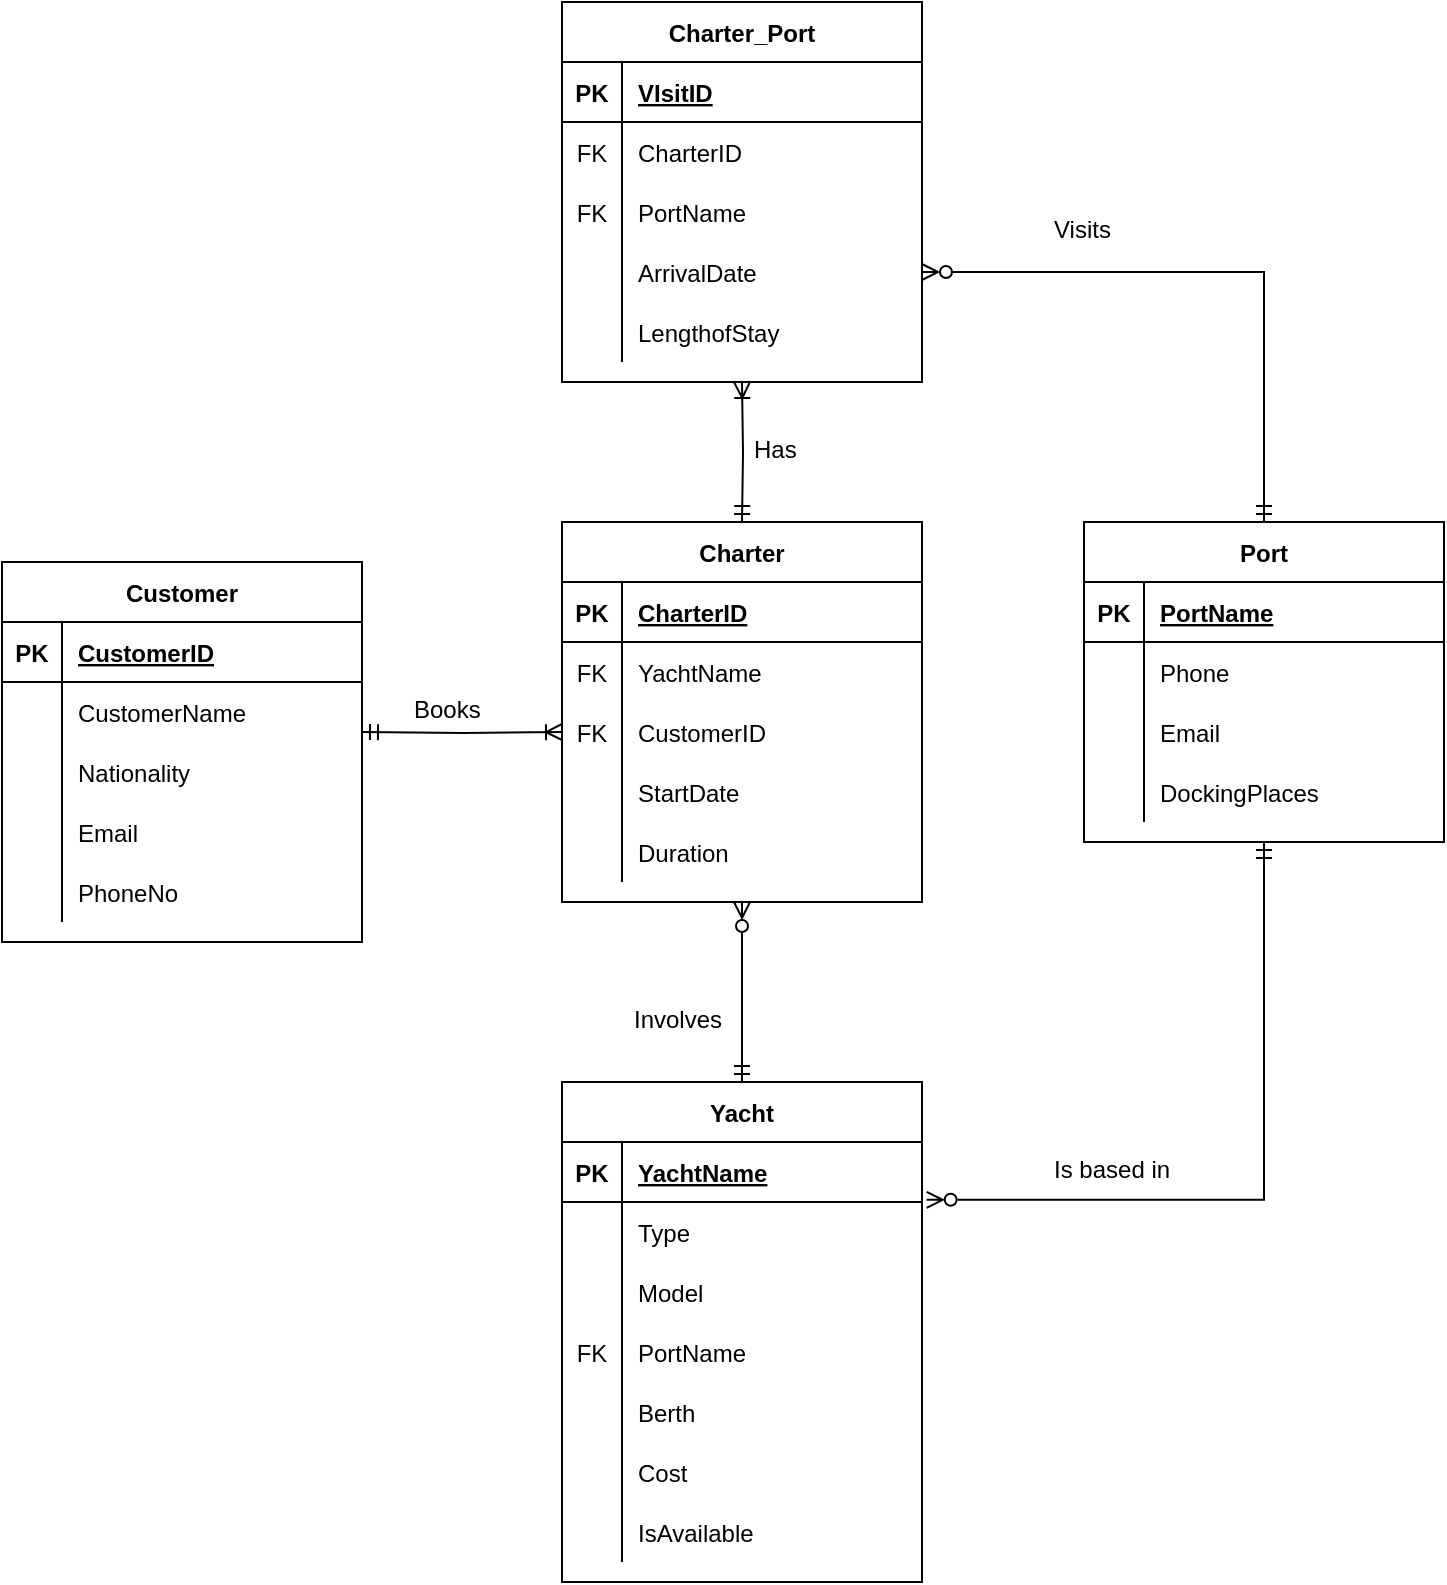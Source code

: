 <mxfile version="20.1.1" type="device"><diagram id="R2lEEEUBdFMjLlhIrx00" name="Page-1"><mxGraphModel dx="607" dy="887" grid="1" gridSize="10" guides="1" tooltips="1" connect="1" arrows="1" fold="1" page="1" pageScale="1" pageWidth="850" pageHeight="1100" math="0" shadow="0" extFonts="Permanent Marker^https://fonts.googleapis.com/css?family=Permanent+Marker"><root><mxCell id="0"/><mxCell id="1" parent="0"/><mxCell id="4pHswHlNtookHSxeTTt--39" value="" style="rounded=0;orthogonalLoop=1;jettySize=auto;html=1;endArrow=ERoneToMany;endFill=0;startArrow=ERmandOne;startFill=0;edgeStyle=orthogonalEdgeStyle;entryX=0;entryY=0.5;entryDx=0;entryDy=0;" parent="1" target="9lz9AKLiQWCi4l3OqreQ-1" edge="1"><mxGeometry relative="1" as="geometry"><mxPoint x="220" y="405" as="sourcePoint"/></mxGeometry></mxCell><mxCell id="4pHswHlNtookHSxeTTt--5" value="Customer" style="shape=table;startSize=30;container=1;collapsible=1;childLayout=tableLayout;fixedRows=1;rowLines=0;fontStyle=1;align=center;resizeLast=1;" parent="1" vertex="1"><mxGeometry x="40" y="320" width="180" height="190" as="geometry"/></mxCell><mxCell id="4pHswHlNtookHSxeTTt--6" value="" style="shape=tableRow;horizontal=0;startSize=0;swimlaneHead=0;swimlaneBody=0;fillColor=none;collapsible=0;dropTarget=0;points=[[0,0.5],[1,0.5]];portConstraint=eastwest;top=0;left=0;right=0;bottom=1;" parent="4pHswHlNtookHSxeTTt--5" vertex="1"><mxGeometry y="30" width="180" height="30" as="geometry"/></mxCell><mxCell id="4pHswHlNtookHSxeTTt--7" value="PK" style="shape=partialRectangle;connectable=0;fillColor=none;top=0;left=0;bottom=0;right=0;fontStyle=1;overflow=hidden;" parent="4pHswHlNtookHSxeTTt--6" vertex="1"><mxGeometry width="30" height="30" as="geometry"><mxRectangle width="30" height="30" as="alternateBounds"/></mxGeometry></mxCell><mxCell id="4pHswHlNtookHSxeTTt--8" value="CustomerID" style="shape=partialRectangle;connectable=0;fillColor=none;top=0;left=0;bottom=0;right=0;align=left;spacingLeft=6;fontStyle=5;overflow=hidden;" parent="4pHswHlNtookHSxeTTt--6" vertex="1"><mxGeometry x="30" width="150" height="30" as="geometry"><mxRectangle width="150" height="30" as="alternateBounds"/></mxGeometry></mxCell><mxCell id="4pHswHlNtookHSxeTTt--9" value="" style="shape=tableRow;horizontal=0;startSize=0;swimlaneHead=0;swimlaneBody=0;fillColor=none;collapsible=0;dropTarget=0;points=[[0,0.5],[1,0.5]];portConstraint=eastwest;top=0;left=0;right=0;bottom=0;" parent="4pHswHlNtookHSxeTTt--5" vertex="1"><mxGeometry y="60" width="180" height="30" as="geometry"/></mxCell><mxCell id="4pHswHlNtookHSxeTTt--10" value="" style="shape=partialRectangle;connectable=0;fillColor=none;top=0;left=0;bottom=0;right=0;editable=1;overflow=hidden;" parent="4pHswHlNtookHSxeTTt--9" vertex="1"><mxGeometry width="30" height="30" as="geometry"><mxRectangle width="30" height="30" as="alternateBounds"/></mxGeometry></mxCell><mxCell id="4pHswHlNtookHSxeTTt--11" value="CustomerName" style="shape=partialRectangle;connectable=0;fillColor=none;top=0;left=0;bottom=0;right=0;align=left;spacingLeft=6;overflow=hidden;" parent="4pHswHlNtookHSxeTTt--9" vertex="1"><mxGeometry x="30" width="150" height="30" as="geometry"><mxRectangle width="150" height="30" as="alternateBounds"/></mxGeometry></mxCell><mxCell id="4pHswHlNtookHSxeTTt--12" value="" style="shape=tableRow;horizontal=0;startSize=0;swimlaneHead=0;swimlaneBody=0;fillColor=none;collapsible=0;dropTarget=0;points=[[0,0.5],[1,0.5]];portConstraint=eastwest;top=0;left=0;right=0;bottom=0;" parent="4pHswHlNtookHSxeTTt--5" vertex="1"><mxGeometry y="90" width="180" height="30" as="geometry"/></mxCell><mxCell id="4pHswHlNtookHSxeTTt--13" value="" style="shape=partialRectangle;connectable=0;fillColor=none;top=0;left=0;bottom=0;right=0;editable=1;overflow=hidden;" parent="4pHswHlNtookHSxeTTt--12" vertex="1"><mxGeometry width="30" height="30" as="geometry"><mxRectangle width="30" height="30" as="alternateBounds"/></mxGeometry></mxCell><mxCell id="4pHswHlNtookHSxeTTt--14" value="Nationality" style="shape=partialRectangle;connectable=0;fillColor=none;top=0;left=0;bottom=0;right=0;align=left;spacingLeft=6;overflow=hidden;" parent="4pHswHlNtookHSxeTTt--12" vertex="1"><mxGeometry x="30" width="150" height="30" as="geometry"><mxRectangle width="150" height="30" as="alternateBounds"/></mxGeometry></mxCell><mxCell id="4pHswHlNtookHSxeTTt--15" value="" style="shape=tableRow;horizontal=0;startSize=0;swimlaneHead=0;swimlaneBody=0;fillColor=none;collapsible=0;dropTarget=0;points=[[0,0.5],[1,0.5]];portConstraint=eastwest;top=0;left=0;right=0;bottom=0;" parent="4pHswHlNtookHSxeTTt--5" vertex="1"><mxGeometry y="120" width="180" height="30" as="geometry"/></mxCell><mxCell id="4pHswHlNtookHSxeTTt--16" value="" style="shape=partialRectangle;connectable=0;fillColor=none;top=0;left=0;bottom=0;right=0;editable=1;overflow=hidden;" parent="4pHswHlNtookHSxeTTt--15" vertex="1"><mxGeometry width="30" height="30" as="geometry"><mxRectangle width="30" height="30" as="alternateBounds"/></mxGeometry></mxCell><mxCell id="4pHswHlNtookHSxeTTt--17" value="Email" style="shape=partialRectangle;connectable=0;fillColor=none;top=0;left=0;bottom=0;right=0;align=left;spacingLeft=6;overflow=hidden;" parent="4pHswHlNtookHSxeTTt--15" vertex="1"><mxGeometry x="30" width="150" height="30" as="geometry"><mxRectangle width="150" height="30" as="alternateBounds"/></mxGeometry></mxCell><mxCell id="4pHswHlNtookHSxeTTt--18" value="" style="shape=tableRow;horizontal=0;startSize=0;swimlaneHead=0;swimlaneBody=0;fillColor=none;collapsible=0;dropTarget=0;points=[[0,0.5],[1,0.5]];portConstraint=eastwest;top=0;left=0;right=0;bottom=0;" parent="4pHswHlNtookHSxeTTt--5" vertex="1"><mxGeometry y="150" width="180" height="30" as="geometry"/></mxCell><mxCell id="4pHswHlNtookHSxeTTt--19" value="" style="shape=partialRectangle;connectable=0;fillColor=none;top=0;left=0;bottom=0;right=0;editable=1;overflow=hidden;" parent="4pHswHlNtookHSxeTTt--18" vertex="1"><mxGeometry width="30" height="30" as="geometry"><mxRectangle width="30" height="30" as="alternateBounds"/></mxGeometry></mxCell><mxCell id="4pHswHlNtookHSxeTTt--20" value="PhoneNo" style="shape=partialRectangle;connectable=0;fillColor=none;top=0;left=0;bottom=0;right=0;align=left;spacingLeft=6;overflow=hidden;" parent="4pHswHlNtookHSxeTTt--18" vertex="1"><mxGeometry x="30" width="150" height="30" as="geometry"><mxRectangle width="150" height="30" as="alternateBounds"/></mxGeometry></mxCell><mxCell id="4pHswHlNtookHSxeTTt--94" value="" style="edgeStyle=orthogonalEdgeStyle;rounded=0;orthogonalLoop=1;jettySize=auto;html=1;startArrow=ERzeroToMany;startFill=0;endArrow=ERmandOne;endFill=0;" parent="1" source="4pHswHlNtookHSxeTTt--23" target="4pHswHlNtookHSxeTTt--78" edge="1"><mxGeometry relative="1" as="geometry"/></mxCell><mxCell id="4pHswHlNtookHSxeTTt--23" value="Charter" style="shape=table;startSize=30;container=1;collapsible=1;childLayout=tableLayout;fixedRows=1;rowLines=0;fontStyle=1;align=center;resizeLast=1;" parent="1" vertex="1"><mxGeometry x="320" y="300" width="180" height="190" as="geometry"/></mxCell><mxCell id="4pHswHlNtookHSxeTTt--24" value="" style="shape=tableRow;horizontal=0;startSize=0;swimlaneHead=0;swimlaneBody=0;fillColor=none;collapsible=0;dropTarget=0;points=[[0,0.5],[1,0.5]];portConstraint=eastwest;top=0;left=0;right=0;bottom=1;" parent="4pHswHlNtookHSxeTTt--23" vertex="1"><mxGeometry y="30" width="180" height="30" as="geometry"/></mxCell><mxCell id="4pHswHlNtookHSxeTTt--25" value="PK" style="shape=partialRectangle;connectable=0;fillColor=none;top=0;left=0;bottom=0;right=0;fontStyle=1;overflow=hidden;" parent="4pHswHlNtookHSxeTTt--24" vertex="1"><mxGeometry width="30" height="30" as="geometry"><mxRectangle width="30" height="30" as="alternateBounds"/></mxGeometry></mxCell><mxCell id="4pHswHlNtookHSxeTTt--26" value="CharterID" style="shape=partialRectangle;connectable=0;fillColor=none;top=0;left=0;bottom=0;right=0;align=left;spacingLeft=6;fontStyle=5;overflow=hidden;" parent="4pHswHlNtookHSxeTTt--24" vertex="1"><mxGeometry x="30" width="150" height="30" as="geometry"><mxRectangle width="150" height="30" as="alternateBounds"/></mxGeometry></mxCell><mxCell id="4pHswHlNtookHSxeTTt--27" value="" style="shape=tableRow;horizontal=0;startSize=0;swimlaneHead=0;swimlaneBody=0;fillColor=none;collapsible=0;dropTarget=0;points=[[0,0.5],[1,0.5]];portConstraint=eastwest;top=0;left=0;right=0;bottom=0;" parent="4pHswHlNtookHSxeTTt--23" vertex="1"><mxGeometry y="60" width="180" height="30" as="geometry"/></mxCell><mxCell id="4pHswHlNtookHSxeTTt--28" value="FK" style="shape=partialRectangle;connectable=0;fillColor=none;top=0;left=0;bottom=0;right=0;editable=1;overflow=hidden;" parent="4pHswHlNtookHSxeTTt--27" vertex="1"><mxGeometry width="30" height="30" as="geometry"><mxRectangle width="30" height="30" as="alternateBounds"/></mxGeometry></mxCell><mxCell id="4pHswHlNtookHSxeTTt--29" value="YachtName" style="shape=partialRectangle;connectable=0;fillColor=none;top=0;left=0;bottom=0;right=0;align=left;spacingLeft=6;overflow=hidden;" parent="4pHswHlNtookHSxeTTt--27" vertex="1"><mxGeometry x="30" width="150" height="30" as="geometry"><mxRectangle width="150" height="30" as="alternateBounds"/></mxGeometry></mxCell><mxCell id="9lz9AKLiQWCi4l3OqreQ-1" value="" style="shape=tableRow;horizontal=0;startSize=0;swimlaneHead=0;swimlaneBody=0;fillColor=none;collapsible=0;dropTarget=0;points=[[0,0.5],[1,0.5]];portConstraint=eastwest;top=0;left=0;right=0;bottom=0;" parent="4pHswHlNtookHSxeTTt--23" vertex="1"><mxGeometry y="90" width="180" height="30" as="geometry"/></mxCell><mxCell id="9lz9AKLiQWCi4l3OqreQ-2" value="FK" style="shape=partialRectangle;connectable=0;fillColor=none;top=0;left=0;bottom=0;right=0;editable=1;overflow=hidden;" parent="9lz9AKLiQWCi4l3OqreQ-1" vertex="1"><mxGeometry width="30" height="30" as="geometry"><mxRectangle width="30" height="30" as="alternateBounds"/></mxGeometry></mxCell><mxCell id="9lz9AKLiQWCi4l3OqreQ-3" value="CustomerID" style="shape=partialRectangle;connectable=0;fillColor=none;top=0;left=0;bottom=0;right=0;align=left;spacingLeft=6;overflow=hidden;" parent="9lz9AKLiQWCi4l3OqreQ-1" vertex="1"><mxGeometry x="30" width="150" height="30" as="geometry"><mxRectangle width="150" height="30" as="alternateBounds"/></mxGeometry></mxCell><mxCell id="4pHswHlNtookHSxeTTt--36" value="" style="shape=tableRow;horizontal=0;startSize=0;swimlaneHead=0;swimlaneBody=0;fillColor=none;collapsible=0;dropTarget=0;points=[[0,0.5],[1,0.5]];portConstraint=eastwest;top=0;left=0;right=0;bottom=0;" parent="4pHswHlNtookHSxeTTt--23" vertex="1"><mxGeometry y="120" width="180" height="30" as="geometry"/></mxCell><mxCell id="4pHswHlNtookHSxeTTt--37" value="" style="shape=partialRectangle;connectable=0;fillColor=none;top=0;left=0;bottom=0;right=0;editable=1;overflow=hidden;" parent="4pHswHlNtookHSxeTTt--36" vertex="1"><mxGeometry width="30" height="30" as="geometry"><mxRectangle width="30" height="30" as="alternateBounds"/></mxGeometry></mxCell><mxCell id="4pHswHlNtookHSxeTTt--38" value="StartDate" style="shape=partialRectangle;connectable=0;fillColor=none;top=0;left=0;bottom=0;right=0;align=left;spacingLeft=6;overflow=hidden;" parent="4pHswHlNtookHSxeTTt--36" vertex="1"><mxGeometry x="30" width="150" height="30" as="geometry"><mxRectangle width="150" height="30" as="alternateBounds"/></mxGeometry></mxCell><mxCell id="4pHswHlNtookHSxeTTt--125" value="" style="shape=tableRow;horizontal=0;startSize=0;swimlaneHead=0;swimlaneBody=0;fillColor=none;collapsible=0;dropTarget=0;points=[[0,0.5],[1,0.5]];portConstraint=eastwest;top=0;left=0;right=0;bottom=0;" parent="4pHswHlNtookHSxeTTt--23" vertex="1"><mxGeometry y="150" width="180" height="30" as="geometry"/></mxCell><mxCell id="4pHswHlNtookHSxeTTt--126" value="" style="shape=partialRectangle;connectable=0;fillColor=none;top=0;left=0;bottom=0;right=0;editable=1;overflow=hidden;" parent="4pHswHlNtookHSxeTTt--125" vertex="1"><mxGeometry width="30" height="30" as="geometry"><mxRectangle width="30" height="30" as="alternateBounds"/></mxGeometry></mxCell><mxCell id="4pHswHlNtookHSxeTTt--127" value="Duration" style="shape=partialRectangle;connectable=0;fillColor=none;top=0;left=0;bottom=0;right=0;align=left;spacingLeft=6;overflow=hidden;" parent="4pHswHlNtookHSxeTTt--125" vertex="1"><mxGeometry x="30" width="150" height="30" as="geometry"><mxRectangle width="150" height="30" as="alternateBounds"/></mxGeometry></mxCell><mxCell id="4pHswHlNtookHSxeTTt--49" value="Books" style="text;strokeColor=none;fillColor=none;spacingLeft=4;spacingRight=4;overflow=hidden;rotatable=0;points=[[0,0.5],[1,0.5]];portConstraint=eastwest;fontSize=12;" parent="1" vertex="1"><mxGeometry x="240" y="380" width="50" height="30" as="geometry"/></mxCell><mxCell id="4pHswHlNtookHSxeTTt--78" value="Yacht" style="shape=table;startSize=30;container=1;collapsible=1;childLayout=tableLayout;fixedRows=1;rowLines=0;fontStyle=1;align=center;resizeLast=1;" parent="1" vertex="1"><mxGeometry x="320" y="580" width="180" height="250" as="geometry"/></mxCell><mxCell id="4pHswHlNtookHSxeTTt--79" value="" style="shape=tableRow;horizontal=0;startSize=0;swimlaneHead=0;swimlaneBody=0;fillColor=none;collapsible=0;dropTarget=0;points=[[0,0.5],[1,0.5]];portConstraint=eastwest;top=0;left=0;right=0;bottom=1;" parent="4pHswHlNtookHSxeTTt--78" vertex="1"><mxGeometry y="30" width="180" height="30" as="geometry"/></mxCell><mxCell id="4pHswHlNtookHSxeTTt--80" value="PK" style="shape=partialRectangle;connectable=0;fillColor=none;top=0;left=0;bottom=0;right=0;fontStyle=1;overflow=hidden;" parent="4pHswHlNtookHSxeTTt--79" vertex="1"><mxGeometry width="30" height="30" as="geometry"><mxRectangle width="30" height="30" as="alternateBounds"/></mxGeometry></mxCell><mxCell id="4pHswHlNtookHSxeTTt--81" value="YachtName" style="shape=partialRectangle;connectable=0;fillColor=none;top=0;left=0;bottom=0;right=0;align=left;spacingLeft=6;fontStyle=5;overflow=hidden;" parent="4pHswHlNtookHSxeTTt--79" vertex="1"><mxGeometry x="30" width="150" height="30" as="geometry"><mxRectangle width="150" height="30" as="alternateBounds"/></mxGeometry></mxCell><mxCell id="4pHswHlNtookHSxeTTt--85" value="" style="shape=tableRow;horizontal=0;startSize=0;swimlaneHead=0;swimlaneBody=0;fillColor=none;collapsible=0;dropTarget=0;points=[[0,0.5],[1,0.5]];portConstraint=eastwest;top=0;left=0;right=0;bottom=0;" parent="4pHswHlNtookHSxeTTt--78" vertex="1"><mxGeometry y="60" width="180" height="30" as="geometry"/></mxCell><mxCell id="4pHswHlNtookHSxeTTt--86" value="" style="shape=partialRectangle;connectable=0;fillColor=none;top=0;left=0;bottom=0;right=0;editable=1;overflow=hidden;" parent="4pHswHlNtookHSxeTTt--85" vertex="1"><mxGeometry width="30" height="30" as="geometry"><mxRectangle width="30" height="30" as="alternateBounds"/></mxGeometry></mxCell><mxCell id="4pHswHlNtookHSxeTTt--87" value="Type" style="shape=partialRectangle;connectable=0;fillColor=none;top=0;left=0;bottom=0;right=0;align=left;spacingLeft=6;overflow=hidden;" parent="4pHswHlNtookHSxeTTt--85" vertex="1"><mxGeometry x="30" width="150" height="30" as="geometry"><mxRectangle width="150" height="30" as="alternateBounds"/></mxGeometry></mxCell><mxCell id="4pHswHlNtookHSxeTTt--88" value="" style="shape=tableRow;horizontal=0;startSize=0;swimlaneHead=0;swimlaneBody=0;fillColor=none;collapsible=0;dropTarget=0;points=[[0,0.5],[1,0.5]];portConstraint=eastwest;top=0;left=0;right=0;bottom=0;" parent="4pHswHlNtookHSxeTTt--78" vertex="1"><mxGeometry y="90" width="180" height="30" as="geometry"/></mxCell><mxCell id="4pHswHlNtookHSxeTTt--89" value="" style="shape=partialRectangle;connectable=0;fillColor=none;top=0;left=0;bottom=0;right=0;editable=1;overflow=hidden;" parent="4pHswHlNtookHSxeTTt--88" vertex="1"><mxGeometry width="30" height="30" as="geometry"><mxRectangle width="30" height="30" as="alternateBounds"/></mxGeometry></mxCell><mxCell id="4pHswHlNtookHSxeTTt--90" value="Model" style="shape=partialRectangle;connectable=0;fillColor=none;top=0;left=0;bottom=0;right=0;align=left;spacingLeft=6;overflow=hidden;" parent="4pHswHlNtookHSxeTTt--88" vertex="1"><mxGeometry x="30" width="150" height="30" as="geometry"><mxRectangle width="150" height="30" as="alternateBounds"/></mxGeometry></mxCell><mxCell id="4pHswHlNtookHSxeTTt--91" value="" style="shape=tableRow;horizontal=0;startSize=0;swimlaneHead=0;swimlaneBody=0;fillColor=none;collapsible=0;dropTarget=0;points=[[0,0.5],[1,0.5]];portConstraint=eastwest;top=0;left=0;right=0;bottom=0;" parent="4pHswHlNtookHSxeTTt--78" vertex="1"><mxGeometry y="120" width="180" height="30" as="geometry"/></mxCell><mxCell id="4pHswHlNtookHSxeTTt--92" value="FK" style="shape=partialRectangle;connectable=0;fillColor=none;top=0;left=0;bottom=0;right=0;editable=1;overflow=hidden;" parent="4pHswHlNtookHSxeTTt--91" vertex="1"><mxGeometry width="30" height="30" as="geometry"><mxRectangle width="30" height="30" as="alternateBounds"/></mxGeometry></mxCell><mxCell id="4pHswHlNtookHSxeTTt--93" value="PortName" style="shape=partialRectangle;connectable=0;fillColor=none;top=0;left=0;bottom=0;right=0;align=left;spacingLeft=6;overflow=hidden;" parent="4pHswHlNtookHSxeTTt--91" vertex="1"><mxGeometry x="30" width="150" height="30" as="geometry"><mxRectangle width="150" height="30" as="alternateBounds"/></mxGeometry></mxCell><mxCell id="4pHswHlNtookHSxeTTt--119" value="" style="shape=tableRow;horizontal=0;startSize=0;swimlaneHead=0;swimlaneBody=0;fillColor=none;collapsible=0;dropTarget=0;points=[[0,0.5],[1,0.5]];portConstraint=eastwest;top=0;left=0;right=0;bottom=0;" parent="4pHswHlNtookHSxeTTt--78" vertex="1"><mxGeometry y="150" width="180" height="30" as="geometry"/></mxCell><mxCell id="4pHswHlNtookHSxeTTt--120" value="" style="shape=partialRectangle;connectable=0;fillColor=none;top=0;left=0;bottom=0;right=0;editable=1;overflow=hidden;" parent="4pHswHlNtookHSxeTTt--119" vertex="1"><mxGeometry width="30" height="30" as="geometry"><mxRectangle width="30" height="30" as="alternateBounds"/></mxGeometry></mxCell><mxCell id="4pHswHlNtookHSxeTTt--121" value="Berth" style="shape=partialRectangle;connectable=0;fillColor=none;top=0;left=0;bottom=0;right=0;align=left;spacingLeft=6;overflow=hidden;" parent="4pHswHlNtookHSxeTTt--119" vertex="1"><mxGeometry x="30" width="150" height="30" as="geometry"><mxRectangle width="150" height="30" as="alternateBounds"/></mxGeometry></mxCell><mxCell id="4pHswHlNtookHSxeTTt--122" value="" style="shape=tableRow;horizontal=0;startSize=0;swimlaneHead=0;swimlaneBody=0;fillColor=none;collapsible=0;dropTarget=0;points=[[0,0.5],[1,0.5]];portConstraint=eastwest;top=0;left=0;right=0;bottom=0;" parent="4pHswHlNtookHSxeTTt--78" vertex="1"><mxGeometry y="180" width="180" height="30" as="geometry"/></mxCell><mxCell id="4pHswHlNtookHSxeTTt--123" value="" style="shape=partialRectangle;connectable=0;fillColor=none;top=0;left=0;bottom=0;right=0;editable=1;overflow=hidden;" parent="4pHswHlNtookHSxeTTt--122" vertex="1"><mxGeometry width="30" height="30" as="geometry"><mxRectangle width="30" height="30" as="alternateBounds"/></mxGeometry></mxCell><mxCell id="4pHswHlNtookHSxeTTt--124" value="Cost" style="shape=partialRectangle;connectable=0;fillColor=none;top=0;left=0;bottom=0;right=0;align=left;spacingLeft=6;overflow=hidden;" parent="4pHswHlNtookHSxeTTt--122" vertex="1"><mxGeometry x="30" width="150" height="30" as="geometry"><mxRectangle width="150" height="30" as="alternateBounds"/></mxGeometry></mxCell><mxCell id="NrNBYjTMzkd460kWbxi_-32" value="" style="shape=tableRow;horizontal=0;startSize=0;swimlaneHead=0;swimlaneBody=0;fillColor=none;collapsible=0;dropTarget=0;points=[[0,0.5],[1,0.5]];portConstraint=eastwest;top=0;left=0;right=0;bottom=0;" parent="4pHswHlNtookHSxeTTt--78" vertex="1"><mxGeometry y="210" width="180" height="30" as="geometry"/></mxCell><mxCell id="NrNBYjTMzkd460kWbxi_-33" value="" style="shape=partialRectangle;connectable=0;fillColor=none;top=0;left=0;bottom=0;right=0;editable=1;overflow=hidden;" parent="NrNBYjTMzkd460kWbxi_-32" vertex="1"><mxGeometry width="30" height="30" as="geometry"><mxRectangle width="30" height="30" as="alternateBounds"/></mxGeometry></mxCell><mxCell id="NrNBYjTMzkd460kWbxi_-34" value="IsAvailable" style="shape=partialRectangle;connectable=0;fillColor=none;top=0;left=0;bottom=0;right=0;align=left;spacingLeft=6;overflow=hidden;" parent="NrNBYjTMzkd460kWbxi_-32" vertex="1"><mxGeometry x="30" width="150" height="30" as="geometry"><mxRectangle width="150" height="30" as="alternateBounds"/></mxGeometry></mxCell><mxCell id="4pHswHlNtookHSxeTTt--95" value="Port" style="shape=table;startSize=30;container=1;collapsible=1;childLayout=tableLayout;fixedRows=1;rowLines=0;fontStyle=1;align=center;resizeLast=1;" parent="1" vertex="1"><mxGeometry x="581" y="300" width="180" height="160" as="geometry"/></mxCell><mxCell id="4pHswHlNtookHSxeTTt--96" value="" style="shape=tableRow;horizontal=0;startSize=0;swimlaneHead=0;swimlaneBody=0;fillColor=none;collapsible=0;dropTarget=0;points=[[0,0.5],[1,0.5]];portConstraint=eastwest;top=0;left=0;right=0;bottom=1;" parent="4pHswHlNtookHSxeTTt--95" vertex="1"><mxGeometry y="30" width="180" height="30" as="geometry"/></mxCell><mxCell id="4pHswHlNtookHSxeTTt--97" value="PK" style="shape=partialRectangle;connectable=0;fillColor=none;top=0;left=0;bottom=0;right=0;fontStyle=1;overflow=hidden;" parent="4pHswHlNtookHSxeTTt--96" vertex="1"><mxGeometry width="30" height="30" as="geometry"><mxRectangle width="30" height="30" as="alternateBounds"/></mxGeometry></mxCell><mxCell id="4pHswHlNtookHSxeTTt--98" value="PortName" style="shape=partialRectangle;connectable=0;fillColor=none;top=0;left=0;bottom=0;right=0;align=left;spacingLeft=6;fontStyle=5;overflow=hidden;" parent="4pHswHlNtookHSxeTTt--96" vertex="1"><mxGeometry x="30" width="150" height="30" as="geometry"><mxRectangle width="150" height="30" as="alternateBounds"/></mxGeometry></mxCell><mxCell id="4pHswHlNtookHSxeTTt--102" value="" style="shape=tableRow;horizontal=0;startSize=0;swimlaneHead=0;swimlaneBody=0;fillColor=none;collapsible=0;dropTarget=0;points=[[0,0.5],[1,0.5]];portConstraint=eastwest;top=0;left=0;right=0;bottom=0;" parent="4pHswHlNtookHSxeTTt--95" vertex="1"><mxGeometry y="60" width="180" height="30" as="geometry"/></mxCell><mxCell id="4pHswHlNtookHSxeTTt--103" value="" style="shape=partialRectangle;connectable=0;fillColor=none;top=0;left=0;bottom=0;right=0;editable=1;overflow=hidden;" parent="4pHswHlNtookHSxeTTt--102" vertex="1"><mxGeometry width="30" height="30" as="geometry"><mxRectangle width="30" height="30" as="alternateBounds"/></mxGeometry></mxCell><mxCell id="4pHswHlNtookHSxeTTt--104" value="Phone" style="shape=partialRectangle;connectable=0;fillColor=none;top=0;left=0;bottom=0;right=0;align=left;spacingLeft=6;overflow=hidden;" parent="4pHswHlNtookHSxeTTt--102" vertex="1"><mxGeometry x="30" width="150" height="30" as="geometry"><mxRectangle width="150" height="30" as="alternateBounds"/></mxGeometry></mxCell><mxCell id="4pHswHlNtookHSxeTTt--105" value="" style="shape=tableRow;horizontal=0;startSize=0;swimlaneHead=0;swimlaneBody=0;fillColor=none;collapsible=0;dropTarget=0;points=[[0,0.5],[1,0.5]];portConstraint=eastwest;top=0;left=0;right=0;bottom=0;" parent="4pHswHlNtookHSxeTTt--95" vertex="1"><mxGeometry y="90" width="180" height="30" as="geometry"/></mxCell><mxCell id="4pHswHlNtookHSxeTTt--106" value="" style="shape=partialRectangle;connectable=0;fillColor=none;top=0;left=0;bottom=0;right=0;editable=1;overflow=hidden;" parent="4pHswHlNtookHSxeTTt--105" vertex="1"><mxGeometry width="30" height="30" as="geometry"><mxRectangle width="30" height="30" as="alternateBounds"/></mxGeometry></mxCell><mxCell id="4pHswHlNtookHSxeTTt--107" value="Email" style="shape=partialRectangle;connectable=0;fillColor=none;top=0;left=0;bottom=0;right=0;align=left;spacingLeft=6;overflow=hidden;" parent="4pHswHlNtookHSxeTTt--105" vertex="1"><mxGeometry x="30" width="150" height="30" as="geometry"><mxRectangle width="150" height="30" as="alternateBounds"/></mxGeometry></mxCell><mxCell id="4pHswHlNtookHSxeTTt--108" value="" style="shape=tableRow;horizontal=0;startSize=0;swimlaneHead=0;swimlaneBody=0;fillColor=none;collapsible=0;dropTarget=0;points=[[0,0.5],[1,0.5]];portConstraint=eastwest;top=0;left=0;right=0;bottom=0;" parent="4pHswHlNtookHSxeTTt--95" vertex="1"><mxGeometry y="120" width="180" height="30" as="geometry"/></mxCell><mxCell id="4pHswHlNtookHSxeTTt--109" value="" style="shape=partialRectangle;connectable=0;fillColor=none;top=0;left=0;bottom=0;right=0;editable=1;overflow=hidden;" parent="4pHswHlNtookHSxeTTt--108" vertex="1"><mxGeometry width="30" height="30" as="geometry"><mxRectangle width="30" height="30" as="alternateBounds"/></mxGeometry></mxCell><mxCell id="4pHswHlNtookHSxeTTt--110" value="DockingPlaces" style="shape=partialRectangle;connectable=0;fillColor=none;top=0;left=0;bottom=0;right=0;align=left;spacingLeft=6;overflow=hidden;" parent="4pHswHlNtookHSxeTTt--108" vertex="1"><mxGeometry x="30" width="150" height="30" as="geometry"><mxRectangle width="150" height="30" as="alternateBounds"/></mxGeometry></mxCell><mxCell id="4pHswHlNtookHSxeTTt--112" value="" style="fontSize=12;html=1;endArrow=ERmandOne;startArrow=ERzeroToMany;rounded=0;exitX=1.013;exitY=-0.037;exitDx=0;exitDy=0;exitPerimeter=0;edgeStyle=orthogonalEdgeStyle;entryX=0.5;entryY=1;entryDx=0;entryDy=0;startFill=0;endFill=0;" parent="1" source="4pHswHlNtookHSxeTTt--85" target="4pHswHlNtookHSxeTTt--95" edge="1"><mxGeometry width="100" height="100" relative="1" as="geometry"><mxPoint x="610" y="800" as="sourcePoint"/><mxPoint x="860" y="530" as="targetPoint"/></mxGeometry></mxCell><mxCell id="4pHswHlNtookHSxeTTt--114" value="Involves" style="text;strokeColor=none;fillColor=none;spacingLeft=4;spacingRight=4;overflow=hidden;rotatable=0;points=[[0,0.5],[1,0.5]];portConstraint=eastwest;fontSize=12;" parent="1" vertex="1"><mxGeometry x="350" y="535" width="60" height="30" as="geometry"/></mxCell><mxCell id="4pHswHlNtookHSxeTTt--115" value="Is based in" style="text;strokeColor=none;fillColor=none;spacingLeft=4;spacingRight=4;overflow=hidden;rotatable=0;points=[[0,0.5],[1,0.5]];portConstraint=eastwest;fontSize=12;" parent="1" vertex="1"><mxGeometry x="560" y="610" width="70" height="30" as="geometry"/></mxCell><mxCell id="NrNBYjTMzkd460kWbxi_-4" value="Charter_Port" style="shape=table;startSize=30;container=1;collapsible=1;childLayout=tableLayout;fixedRows=1;rowLines=0;fontStyle=1;align=center;resizeLast=1;" parent="1" vertex="1"><mxGeometry x="320" y="40" width="180" height="190" as="geometry"/></mxCell><mxCell id="NrNBYjTMzkd460kWbxi_-5" value="" style="shape=tableRow;horizontal=0;startSize=0;swimlaneHead=0;swimlaneBody=0;fillColor=none;collapsible=0;dropTarget=0;points=[[0,0.5],[1,0.5]];portConstraint=eastwest;top=0;left=0;right=0;bottom=1;" parent="NrNBYjTMzkd460kWbxi_-4" vertex="1"><mxGeometry y="30" width="180" height="30" as="geometry"/></mxCell><mxCell id="NrNBYjTMzkd460kWbxi_-6" value="PK" style="shape=partialRectangle;connectable=0;fillColor=none;top=0;left=0;bottom=0;right=0;fontStyle=1;overflow=hidden;" parent="NrNBYjTMzkd460kWbxi_-5" vertex="1"><mxGeometry width="30" height="30" as="geometry"><mxRectangle width="30" height="30" as="alternateBounds"/></mxGeometry></mxCell><mxCell id="NrNBYjTMzkd460kWbxi_-7" value="VIsitID" style="shape=partialRectangle;connectable=0;fillColor=none;top=0;left=0;bottom=0;right=0;align=left;spacingLeft=6;fontStyle=5;overflow=hidden;" parent="NrNBYjTMzkd460kWbxi_-5" vertex="1"><mxGeometry x="30" width="150" height="30" as="geometry"><mxRectangle width="150" height="30" as="alternateBounds"/></mxGeometry></mxCell><mxCell id="NrNBYjTMzkd460kWbxi_-8" value="" style="shape=tableRow;horizontal=0;startSize=0;swimlaneHead=0;swimlaneBody=0;fillColor=none;collapsible=0;dropTarget=0;points=[[0,0.5],[1,0.5]];portConstraint=eastwest;top=0;left=0;right=0;bottom=0;" parent="NrNBYjTMzkd460kWbxi_-4" vertex="1"><mxGeometry y="60" width="180" height="30" as="geometry"/></mxCell><mxCell id="NrNBYjTMzkd460kWbxi_-9" value="FK" style="shape=partialRectangle;connectable=0;fillColor=none;top=0;left=0;bottom=0;right=0;editable=1;overflow=hidden;" parent="NrNBYjTMzkd460kWbxi_-8" vertex="1"><mxGeometry width="30" height="30" as="geometry"><mxRectangle width="30" height="30" as="alternateBounds"/></mxGeometry></mxCell><mxCell id="NrNBYjTMzkd460kWbxi_-10" value="CharterID" style="shape=partialRectangle;connectable=0;fillColor=none;top=0;left=0;bottom=0;right=0;align=left;spacingLeft=6;overflow=hidden;" parent="NrNBYjTMzkd460kWbxi_-8" vertex="1"><mxGeometry x="30" width="150" height="30" as="geometry"><mxRectangle width="150" height="30" as="alternateBounds"/></mxGeometry></mxCell><mxCell id="NrNBYjTMzkd460kWbxi_-25" value="" style="shape=tableRow;horizontal=0;startSize=0;swimlaneHead=0;swimlaneBody=0;fillColor=none;collapsible=0;dropTarget=0;points=[[0,0.5],[1,0.5]];portConstraint=eastwest;top=0;left=0;right=0;bottom=0;" parent="NrNBYjTMzkd460kWbxi_-4" vertex="1"><mxGeometry y="90" width="180" height="30" as="geometry"/></mxCell><mxCell id="NrNBYjTMzkd460kWbxi_-26" value="FK" style="shape=partialRectangle;connectable=0;fillColor=none;top=0;left=0;bottom=0;right=0;editable=1;overflow=hidden;" parent="NrNBYjTMzkd460kWbxi_-25" vertex="1"><mxGeometry width="30" height="30" as="geometry"><mxRectangle width="30" height="30" as="alternateBounds"/></mxGeometry></mxCell><mxCell id="NrNBYjTMzkd460kWbxi_-27" value="PortName" style="shape=partialRectangle;connectable=0;fillColor=none;top=0;left=0;bottom=0;right=0;align=left;spacingLeft=6;overflow=hidden;" parent="NrNBYjTMzkd460kWbxi_-25" vertex="1"><mxGeometry x="30" width="150" height="30" as="geometry"><mxRectangle width="150" height="30" as="alternateBounds"/></mxGeometry></mxCell><mxCell id="NrNBYjTMzkd460kWbxi_-11" value="" style="shape=tableRow;horizontal=0;startSize=0;swimlaneHead=0;swimlaneBody=0;fillColor=none;collapsible=0;dropTarget=0;points=[[0,0.5],[1,0.5]];portConstraint=eastwest;top=0;left=0;right=0;bottom=0;" parent="NrNBYjTMzkd460kWbxi_-4" vertex="1"><mxGeometry y="120" width="180" height="30" as="geometry"/></mxCell><mxCell id="NrNBYjTMzkd460kWbxi_-12" value="" style="shape=partialRectangle;connectable=0;fillColor=none;top=0;left=0;bottom=0;right=0;editable=1;overflow=hidden;" parent="NrNBYjTMzkd460kWbxi_-11" vertex="1"><mxGeometry width="30" height="30" as="geometry"><mxRectangle width="30" height="30" as="alternateBounds"/></mxGeometry></mxCell><mxCell id="NrNBYjTMzkd460kWbxi_-13" value="ArrivalDate" style="shape=partialRectangle;connectable=0;fillColor=none;top=0;left=0;bottom=0;right=0;align=left;spacingLeft=6;overflow=hidden;" parent="NrNBYjTMzkd460kWbxi_-11" vertex="1"><mxGeometry x="30" width="150" height="30" as="geometry"><mxRectangle width="150" height="30" as="alternateBounds"/></mxGeometry></mxCell><mxCell id="NrNBYjTMzkd460kWbxi_-14" value="" style="shape=tableRow;horizontal=0;startSize=0;swimlaneHead=0;swimlaneBody=0;fillColor=none;collapsible=0;dropTarget=0;points=[[0,0.5],[1,0.5]];portConstraint=eastwest;top=0;left=0;right=0;bottom=0;" parent="NrNBYjTMzkd460kWbxi_-4" vertex="1"><mxGeometry y="150" width="180" height="30" as="geometry"/></mxCell><mxCell id="NrNBYjTMzkd460kWbxi_-15" value="" style="shape=partialRectangle;connectable=0;fillColor=none;top=0;left=0;bottom=0;right=0;editable=1;overflow=hidden;" parent="NrNBYjTMzkd460kWbxi_-14" vertex="1"><mxGeometry width="30" height="30" as="geometry"><mxRectangle width="30" height="30" as="alternateBounds"/></mxGeometry></mxCell><mxCell id="NrNBYjTMzkd460kWbxi_-16" value="LengthofStay" style="shape=partialRectangle;connectable=0;fillColor=none;top=0;left=0;bottom=0;right=0;align=left;spacingLeft=6;overflow=hidden;" parent="NrNBYjTMzkd460kWbxi_-14" vertex="1"><mxGeometry x="30" width="150" height="30" as="geometry"><mxRectangle width="150" height="30" as="alternateBounds"/></mxGeometry></mxCell><mxCell id="NrNBYjTMzkd460kWbxi_-19" value="" style="rounded=0;orthogonalLoop=1;jettySize=auto;html=1;endArrow=ERmandOne;endFill=0;startArrow=ERoneToMany;startFill=0;edgeStyle=orthogonalEdgeStyle;entryX=0.5;entryY=0;entryDx=0;entryDy=0;" parent="1" target="4pHswHlNtookHSxeTTt--23" edge="1"><mxGeometry relative="1" as="geometry"><mxPoint x="410" y="230" as="sourcePoint"/><mxPoint x="470" y="220.0" as="targetPoint"/></mxGeometry></mxCell><mxCell id="NrNBYjTMzkd460kWbxi_-20" value="Has" style="text;strokeColor=none;fillColor=none;spacingLeft=4;spacingRight=4;overflow=hidden;rotatable=0;points=[[0,0.5],[1,0.5]];portConstraint=eastwest;fontSize=12;" parent="1" vertex="1"><mxGeometry x="410" y="250" width="50" height="30" as="geometry"/></mxCell><mxCell id="NrNBYjTMzkd460kWbxi_-21" value="" style="edgeStyle=orthogonalEdgeStyle;rounded=0;orthogonalLoop=1;jettySize=auto;html=1;startArrow=ERzeroToMany;startFill=0;endArrow=ERmandOne;endFill=0;exitX=1;exitY=0.5;exitDx=0;exitDy=0;entryX=0.5;entryY=0;entryDx=0;entryDy=0;" parent="1" source="NrNBYjTMzkd460kWbxi_-11" target="4pHswHlNtookHSxeTTt--95" edge="1"><mxGeometry relative="1" as="geometry"><mxPoint x="590" y="235" as="sourcePoint"/><mxPoint x="720" y="250" as="targetPoint"/></mxGeometry></mxCell><mxCell id="NrNBYjTMzkd460kWbxi_-22" value="Visits" style="text;strokeColor=none;fillColor=none;spacingLeft=4;spacingRight=4;overflow=hidden;rotatable=0;points=[[0,0.5],[1,0.5]];portConstraint=eastwest;fontSize=12;" parent="1" vertex="1"><mxGeometry x="560" y="140" width="50" height="30" as="geometry"/></mxCell></root></mxGraphModel></diagram></mxfile>